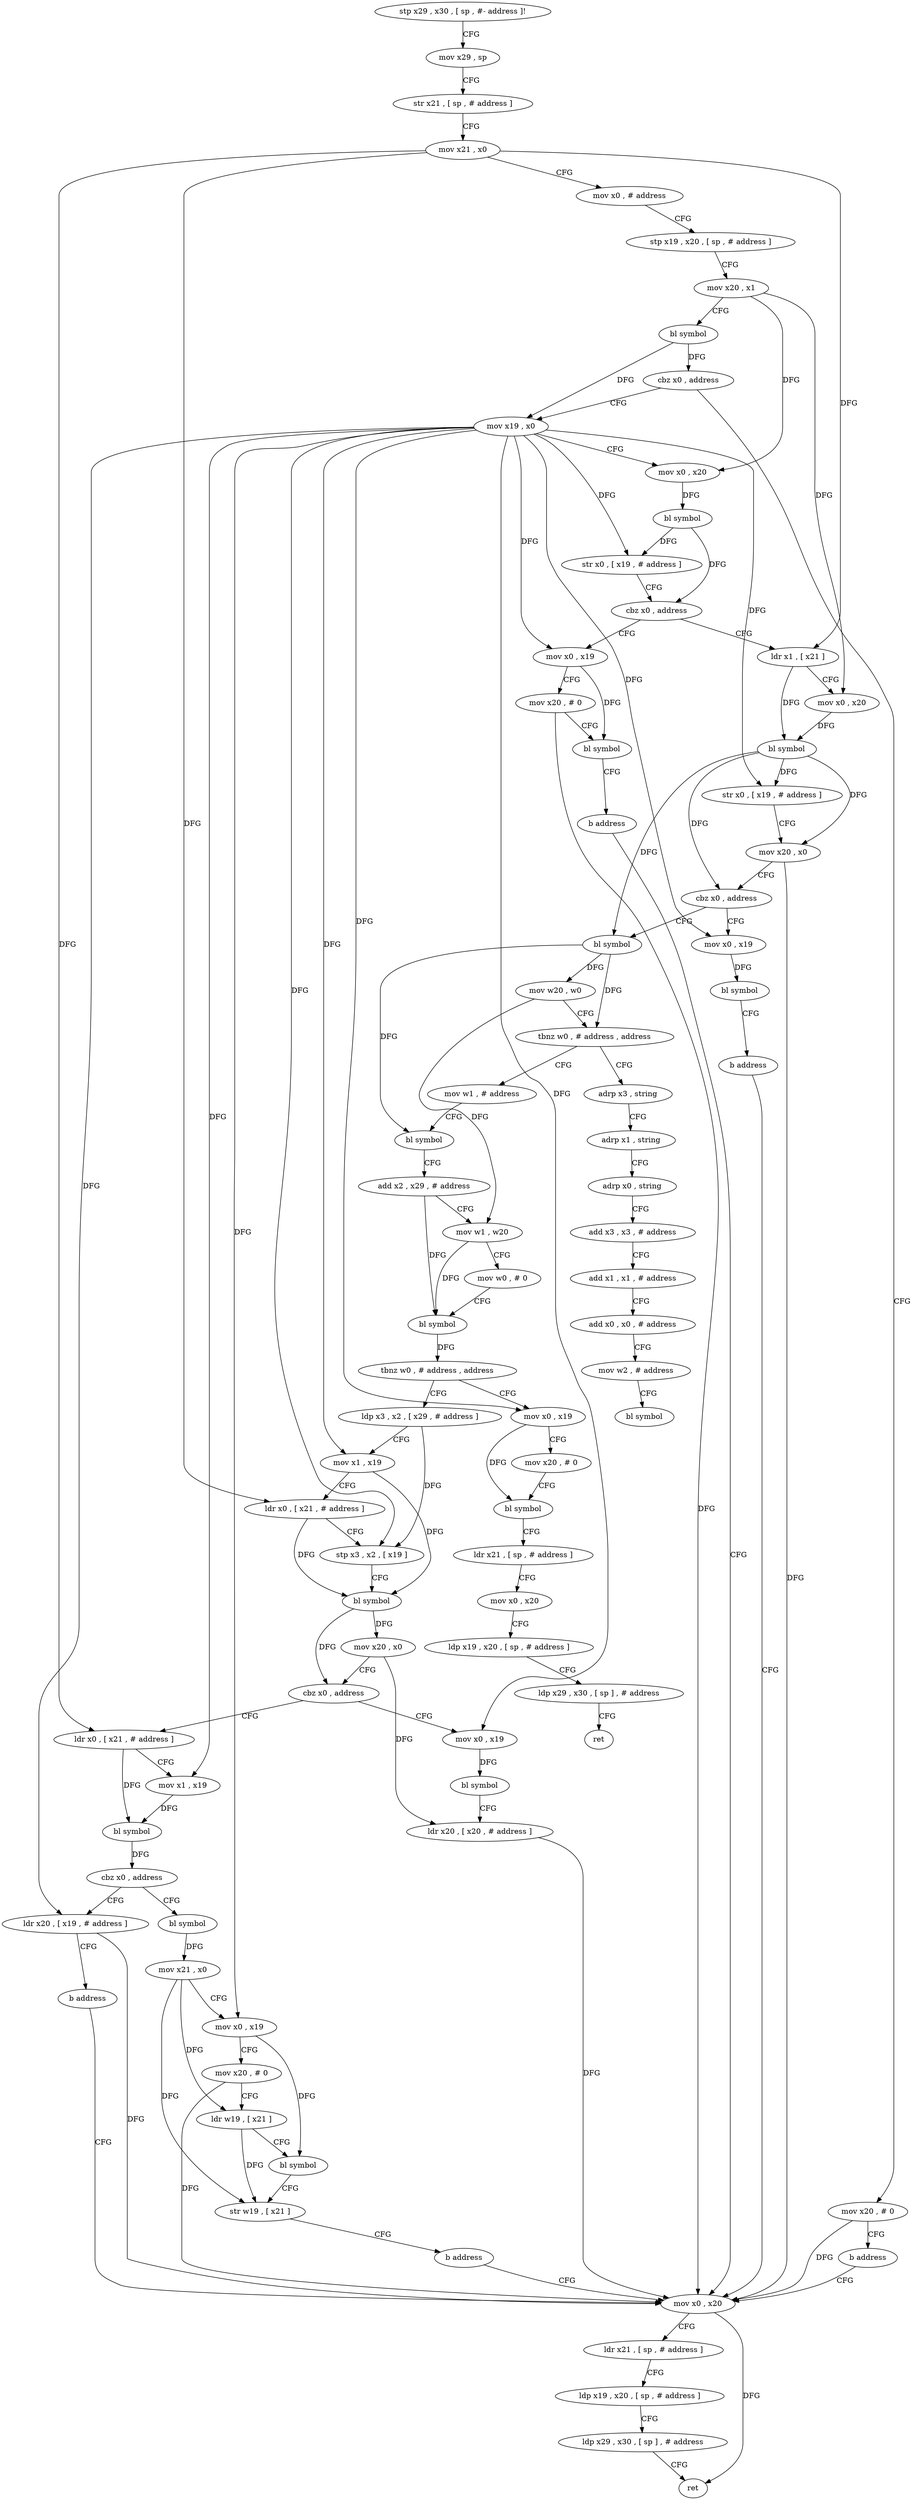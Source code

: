 digraph "func" {
"4236560" [label = "stp x29 , x30 , [ sp , #- address ]!" ]
"4236564" [label = "mov x29 , sp" ]
"4236568" [label = "str x21 , [ sp , # address ]" ]
"4236572" [label = "mov x21 , x0" ]
"4236576" [label = "mov x0 , # address" ]
"4236580" [label = "stp x19 , x20 , [ sp , # address ]" ]
"4236584" [label = "mov x20 , x1" ]
"4236588" [label = "bl symbol" ]
"4236592" [label = "cbz x0 , address" ]
"4236800" [label = "mov x20 , # 0" ]
"4236596" [label = "mov x19 , x0" ]
"4236804" [label = "b address" ]
"4236720" [label = "mov x0 , x20" ]
"4236600" [label = "mov x0 , x20" ]
"4236604" [label = "bl symbol" ]
"4236608" [label = "str x0 , [ x19 , # address ]" ]
"4236612" [label = "cbz x0 , address" ]
"4236808" [label = "mov x0 , x19" ]
"4236616" [label = "ldr x1 , [ x21 ]" ]
"4236724" [label = "ldr x21 , [ sp , # address ]" ]
"4236728" [label = "ldp x19 , x20 , [ sp , # address ]" ]
"4236732" [label = "ldp x29 , x30 , [ sp ] , # address" ]
"4236736" [label = "ret" ]
"4236812" [label = "mov x20 , # 0" ]
"4236816" [label = "bl symbol" ]
"4236820" [label = "b address" ]
"4236620" [label = "mov x0 , x20" ]
"4236624" [label = "bl symbol" ]
"4236628" [label = "str x0 , [ x19 , # address ]" ]
"4236632" [label = "mov x20 , x0" ]
"4236636" [label = "cbz x0 , address" ]
"4236824" [label = "mov x0 , x19" ]
"4236640" [label = "bl symbol" ]
"4236828" [label = "bl symbol" ]
"4236832" [label = "b address" ]
"4236644" [label = "mov w20 , w0" ]
"4236648" [label = "tbnz w0 , # address , address" ]
"4236868" [label = "adrp x3 , string" ]
"4236652" [label = "mov w1 , # address" ]
"4236872" [label = "adrp x1 , string" ]
"4236876" [label = "adrp x0 , string" ]
"4236880" [label = "add x3 , x3 , # address" ]
"4236884" [label = "add x1 , x1 , # address" ]
"4236888" [label = "add x0 , x0 , # address" ]
"4236892" [label = "mov w2 , # address" ]
"4236896" [label = "bl symbol" ]
"4236656" [label = "bl symbol" ]
"4236660" [label = "add x2 , x29 , # address" ]
"4236664" [label = "mov w1 , w20" ]
"4236668" [label = "mov w0 , # 0" ]
"4236672" [label = "bl symbol" ]
"4236676" [label = "tbnz w0 , # address , address" ]
"4236744" [label = "mov x0 , x19" ]
"4236680" [label = "ldp x3 , x2 , [ x29 , # address ]" ]
"4236748" [label = "mov x20 , # 0" ]
"4236752" [label = "bl symbol" ]
"4236756" [label = "ldr x21 , [ sp , # address ]" ]
"4236760" [label = "mov x0 , x20" ]
"4236764" [label = "ldp x19 , x20 , [ sp , # address ]" ]
"4236768" [label = "ldp x29 , x30 , [ sp ] , # address" ]
"4236772" [label = "ret" ]
"4236684" [label = "mov x1 , x19" ]
"4236688" [label = "ldr x0 , [ x21 , # address ]" ]
"4236692" [label = "stp x3 , x2 , [ x19 ]" ]
"4236696" [label = "bl symbol" ]
"4236700" [label = "mov x20 , x0" ]
"4236704" [label = "cbz x0 , address" ]
"4236776" [label = "ldr x0 , [ x21 , # address ]" ]
"4236708" [label = "mov x0 , x19" ]
"4236780" [label = "mov x1 , x19" ]
"4236784" [label = "bl symbol" ]
"4236788" [label = "cbz x0 , address" ]
"4236836" [label = "bl symbol" ]
"4236792" [label = "ldr x20 , [ x19 , # address ]" ]
"4236712" [label = "bl symbol" ]
"4236716" [label = "ldr x20 , [ x20 , # address ]" ]
"4236840" [label = "mov x21 , x0" ]
"4236844" [label = "mov x0 , x19" ]
"4236848" [label = "mov x20 , # 0" ]
"4236852" [label = "ldr w19 , [ x21 ]" ]
"4236856" [label = "bl symbol" ]
"4236860" [label = "str w19 , [ x21 ]" ]
"4236864" [label = "b address" ]
"4236796" [label = "b address" ]
"4236560" -> "4236564" [ label = "CFG" ]
"4236564" -> "4236568" [ label = "CFG" ]
"4236568" -> "4236572" [ label = "CFG" ]
"4236572" -> "4236576" [ label = "CFG" ]
"4236572" -> "4236616" [ label = "DFG" ]
"4236572" -> "4236688" [ label = "DFG" ]
"4236572" -> "4236776" [ label = "DFG" ]
"4236576" -> "4236580" [ label = "CFG" ]
"4236580" -> "4236584" [ label = "CFG" ]
"4236584" -> "4236588" [ label = "CFG" ]
"4236584" -> "4236600" [ label = "DFG" ]
"4236584" -> "4236620" [ label = "DFG" ]
"4236588" -> "4236592" [ label = "DFG" ]
"4236588" -> "4236596" [ label = "DFG" ]
"4236592" -> "4236800" [ label = "CFG" ]
"4236592" -> "4236596" [ label = "CFG" ]
"4236800" -> "4236804" [ label = "CFG" ]
"4236800" -> "4236720" [ label = "DFG" ]
"4236596" -> "4236600" [ label = "CFG" ]
"4236596" -> "4236608" [ label = "DFG" ]
"4236596" -> "4236808" [ label = "DFG" ]
"4236596" -> "4236628" [ label = "DFG" ]
"4236596" -> "4236824" [ label = "DFG" ]
"4236596" -> "4236744" [ label = "DFG" ]
"4236596" -> "4236684" [ label = "DFG" ]
"4236596" -> "4236692" [ label = "DFG" ]
"4236596" -> "4236780" [ label = "DFG" ]
"4236596" -> "4236708" [ label = "DFG" ]
"4236596" -> "4236844" [ label = "DFG" ]
"4236596" -> "4236792" [ label = "DFG" ]
"4236804" -> "4236720" [ label = "CFG" ]
"4236720" -> "4236724" [ label = "CFG" ]
"4236720" -> "4236736" [ label = "DFG" ]
"4236600" -> "4236604" [ label = "DFG" ]
"4236604" -> "4236608" [ label = "DFG" ]
"4236604" -> "4236612" [ label = "DFG" ]
"4236608" -> "4236612" [ label = "CFG" ]
"4236612" -> "4236808" [ label = "CFG" ]
"4236612" -> "4236616" [ label = "CFG" ]
"4236808" -> "4236812" [ label = "CFG" ]
"4236808" -> "4236816" [ label = "DFG" ]
"4236616" -> "4236620" [ label = "CFG" ]
"4236616" -> "4236624" [ label = "DFG" ]
"4236724" -> "4236728" [ label = "CFG" ]
"4236728" -> "4236732" [ label = "CFG" ]
"4236732" -> "4236736" [ label = "CFG" ]
"4236812" -> "4236816" [ label = "CFG" ]
"4236812" -> "4236720" [ label = "DFG" ]
"4236816" -> "4236820" [ label = "CFG" ]
"4236820" -> "4236720" [ label = "CFG" ]
"4236620" -> "4236624" [ label = "DFG" ]
"4236624" -> "4236628" [ label = "DFG" ]
"4236624" -> "4236632" [ label = "DFG" ]
"4236624" -> "4236636" [ label = "DFG" ]
"4236624" -> "4236640" [ label = "DFG" ]
"4236628" -> "4236632" [ label = "CFG" ]
"4236632" -> "4236636" [ label = "CFG" ]
"4236632" -> "4236720" [ label = "DFG" ]
"4236636" -> "4236824" [ label = "CFG" ]
"4236636" -> "4236640" [ label = "CFG" ]
"4236824" -> "4236828" [ label = "DFG" ]
"4236640" -> "4236644" [ label = "DFG" ]
"4236640" -> "4236648" [ label = "DFG" ]
"4236640" -> "4236656" [ label = "DFG" ]
"4236828" -> "4236832" [ label = "CFG" ]
"4236832" -> "4236720" [ label = "CFG" ]
"4236644" -> "4236648" [ label = "CFG" ]
"4236644" -> "4236664" [ label = "DFG" ]
"4236648" -> "4236868" [ label = "CFG" ]
"4236648" -> "4236652" [ label = "CFG" ]
"4236868" -> "4236872" [ label = "CFG" ]
"4236652" -> "4236656" [ label = "CFG" ]
"4236872" -> "4236876" [ label = "CFG" ]
"4236876" -> "4236880" [ label = "CFG" ]
"4236880" -> "4236884" [ label = "CFG" ]
"4236884" -> "4236888" [ label = "CFG" ]
"4236888" -> "4236892" [ label = "CFG" ]
"4236892" -> "4236896" [ label = "CFG" ]
"4236656" -> "4236660" [ label = "CFG" ]
"4236660" -> "4236664" [ label = "CFG" ]
"4236660" -> "4236672" [ label = "DFG" ]
"4236664" -> "4236668" [ label = "CFG" ]
"4236664" -> "4236672" [ label = "DFG" ]
"4236668" -> "4236672" [ label = "CFG" ]
"4236672" -> "4236676" [ label = "DFG" ]
"4236676" -> "4236744" [ label = "CFG" ]
"4236676" -> "4236680" [ label = "CFG" ]
"4236744" -> "4236748" [ label = "CFG" ]
"4236744" -> "4236752" [ label = "DFG" ]
"4236680" -> "4236684" [ label = "CFG" ]
"4236680" -> "4236692" [ label = "DFG" ]
"4236748" -> "4236752" [ label = "CFG" ]
"4236752" -> "4236756" [ label = "CFG" ]
"4236756" -> "4236760" [ label = "CFG" ]
"4236760" -> "4236764" [ label = "CFG" ]
"4236764" -> "4236768" [ label = "CFG" ]
"4236768" -> "4236772" [ label = "CFG" ]
"4236684" -> "4236688" [ label = "CFG" ]
"4236684" -> "4236696" [ label = "DFG" ]
"4236688" -> "4236692" [ label = "CFG" ]
"4236688" -> "4236696" [ label = "DFG" ]
"4236692" -> "4236696" [ label = "CFG" ]
"4236696" -> "4236700" [ label = "DFG" ]
"4236696" -> "4236704" [ label = "DFG" ]
"4236700" -> "4236704" [ label = "CFG" ]
"4236700" -> "4236716" [ label = "DFG" ]
"4236704" -> "4236776" [ label = "CFG" ]
"4236704" -> "4236708" [ label = "CFG" ]
"4236776" -> "4236780" [ label = "CFG" ]
"4236776" -> "4236784" [ label = "DFG" ]
"4236708" -> "4236712" [ label = "DFG" ]
"4236780" -> "4236784" [ label = "DFG" ]
"4236784" -> "4236788" [ label = "DFG" ]
"4236788" -> "4236836" [ label = "CFG" ]
"4236788" -> "4236792" [ label = "CFG" ]
"4236836" -> "4236840" [ label = "DFG" ]
"4236792" -> "4236796" [ label = "CFG" ]
"4236792" -> "4236720" [ label = "DFG" ]
"4236712" -> "4236716" [ label = "CFG" ]
"4236716" -> "4236720" [ label = "DFG" ]
"4236840" -> "4236844" [ label = "CFG" ]
"4236840" -> "4236852" [ label = "DFG" ]
"4236840" -> "4236860" [ label = "DFG" ]
"4236844" -> "4236848" [ label = "CFG" ]
"4236844" -> "4236856" [ label = "DFG" ]
"4236848" -> "4236852" [ label = "CFG" ]
"4236848" -> "4236720" [ label = "DFG" ]
"4236852" -> "4236856" [ label = "CFG" ]
"4236852" -> "4236860" [ label = "DFG" ]
"4236856" -> "4236860" [ label = "CFG" ]
"4236860" -> "4236864" [ label = "CFG" ]
"4236864" -> "4236720" [ label = "CFG" ]
"4236796" -> "4236720" [ label = "CFG" ]
}
